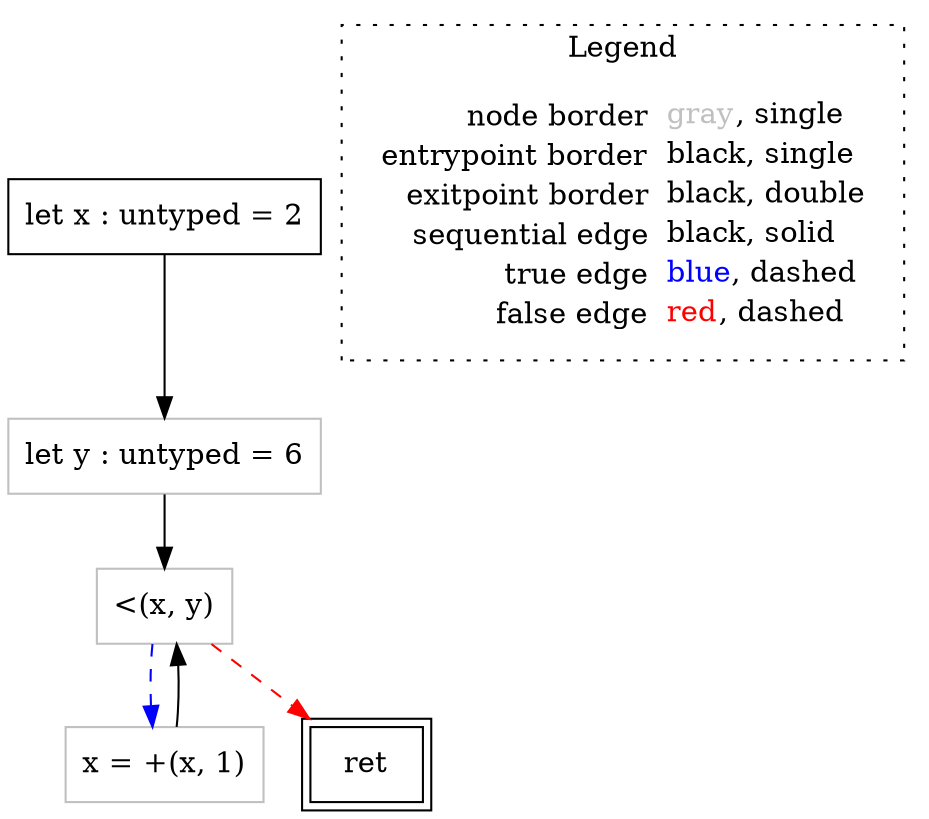 digraph {
	"node0" [shape="rect",color="black",label=<let x : untyped = 2>];
	"node1" [shape="rect",color="black",peripheries="2",label=<ret>];
	"node2" [shape="rect",color="gray",label=<x = +(x, 1)>];
	"node3" [shape="rect",color="gray",label=<let y : untyped = 6>];
	"node4" [shape="rect",color="gray",label=<&lt;(x, y)>];
	"node0" -> "node3" [color="black"];
	"node2" -> "node4" [color="black"];
	"node3" -> "node4" [color="black"];
	"node4" -> "node1" [color="red",style="dashed"];
	"node4" -> "node2" [color="blue",style="dashed"];
subgraph cluster_legend {
	label="Legend";
	style=dotted;
	node [shape=plaintext];
	"legend" [label=<<table border="0" cellpadding="2" cellspacing="0" cellborder="0"><tr><td align="right">node border&nbsp;</td><td align="left"><font color="gray">gray</font>, single</td></tr><tr><td align="right">entrypoint border&nbsp;</td><td align="left"><font color="black">black</font>, single</td></tr><tr><td align="right">exitpoint border&nbsp;</td><td align="left"><font color="black">black</font>, double</td></tr><tr><td align="right">sequential edge&nbsp;</td><td align="left"><font color="black">black</font>, solid</td></tr><tr><td align="right">true edge&nbsp;</td><td align="left"><font color="blue">blue</font>, dashed</td></tr><tr><td align="right">false edge&nbsp;</td><td align="left"><font color="red">red</font>, dashed</td></tr></table>>];
}

}
